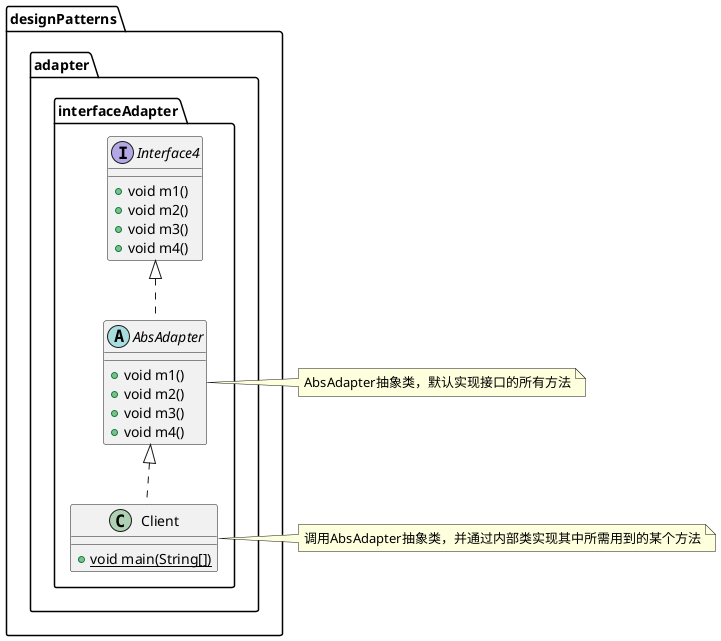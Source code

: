 @startuml
interface designPatterns.adapter.interfaceAdapter.Interface4 {
+ void m1()
+ void m2()
+ void m3()
+ void m4()
}
class designPatterns.adapter.interfaceAdapter.Client {
+ {static} void main(String[])
}
note right of designPatterns.adapter.interfaceAdapter.Client : 调用AbsAdapter抽象类，并通过内部类实现其中所需用到的某个方法

abstract class designPatterns.adapter.interfaceAdapter.AbsAdapter {
+ void m1()
+ void m2()
+ void m3()
+ void m4()
}
note right of designPatterns.adapter.interfaceAdapter.AbsAdapter : AbsAdapter抽象类，默认实现接口的所有方法

designPatterns.adapter.interfaceAdapter.Interface4 <|.. designPatterns.adapter.interfaceAdapter.AbsAdapter
designPatterns.adapter.interfaceAdapter.AbsAdapter <|.. designPatterns.adapter.interfaceAdapter.Client
@enduml
